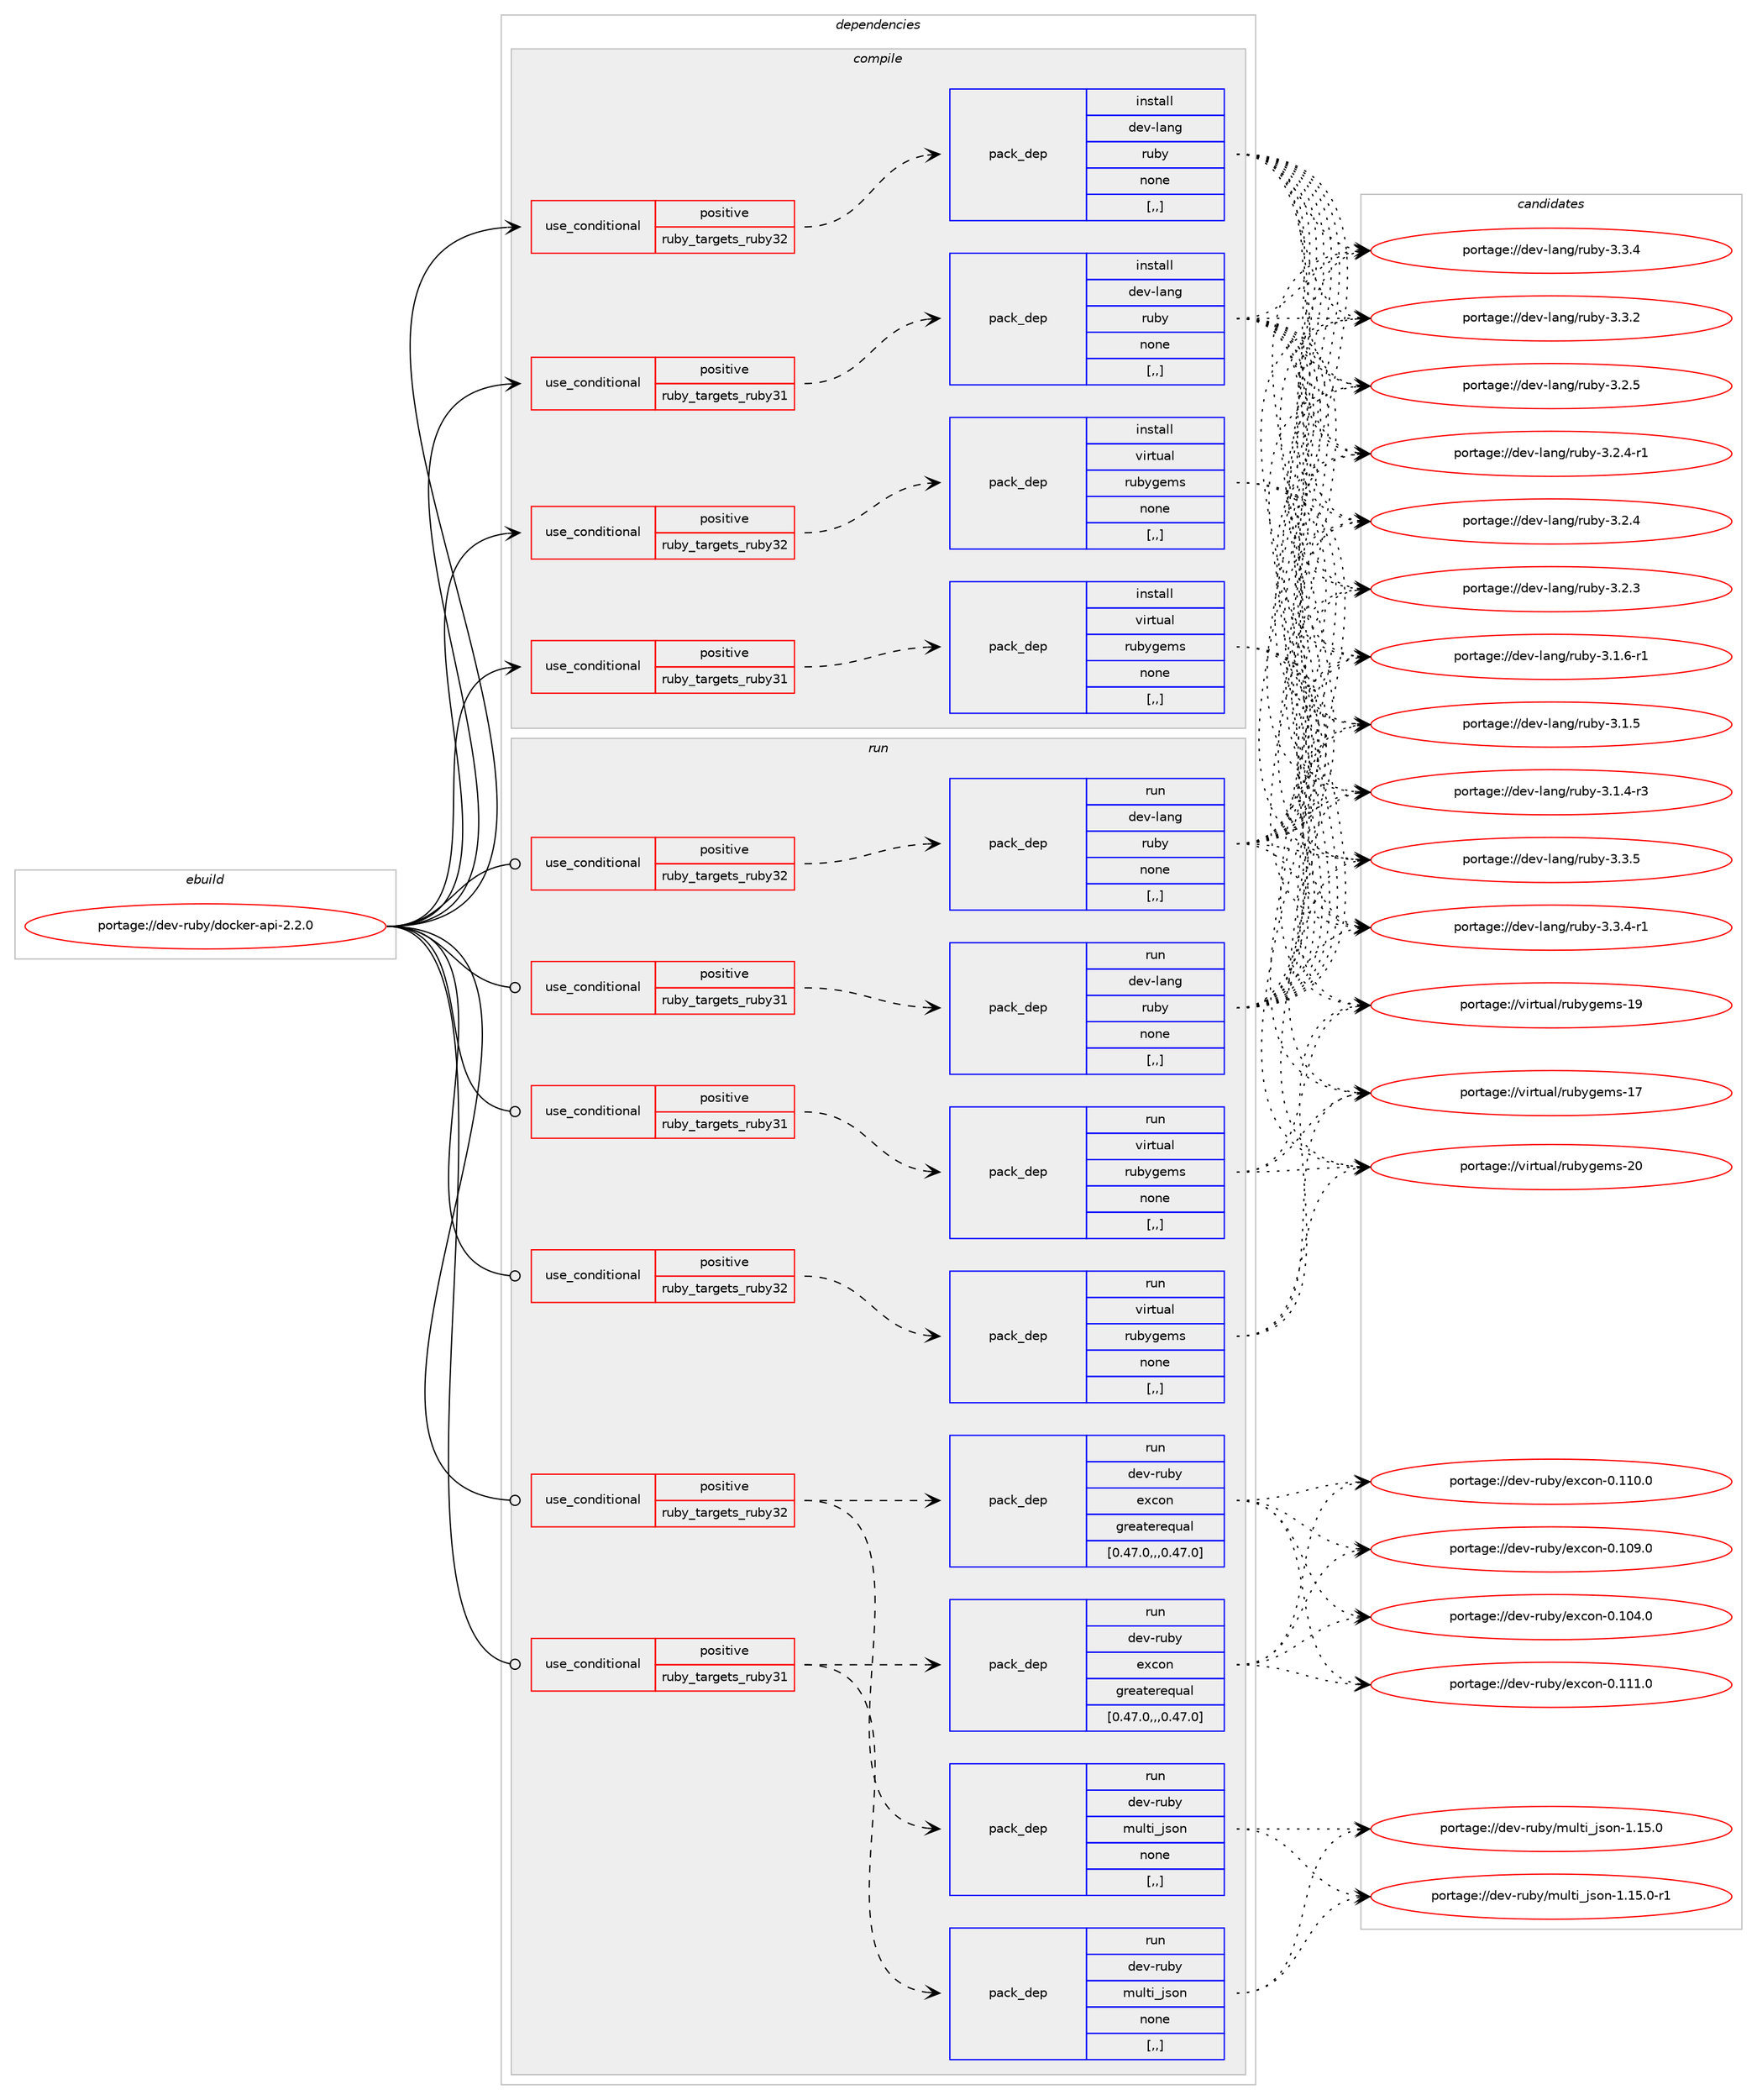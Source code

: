 digraph prolog {

# *************
# Graph options
# *************

newrank=true;
concentrate=true;
compound=true;
graph [rankdir=LR,fontname=Helvetica,fontsize=10,ranksep=1.5];#, ranksep=2.5, nodesep=0.2];
edge  [arrowhead=vee];
node  [fontname=Helvetica,fontsize=10];

# **********
# The ebuild
# **********

subgraph cluster_leftcol {
color=gray;
label=<<i>ebuild</i>>;
id [label="portage://dev-ruby/docker-api-2.2.0", color=red, width=4, href="../dev-ruby/docker-api-2.2.0.svg"];
}

# ****************
# The dependencies
# ****************

subgraph cluster_midcol {
color=gray;
label=<<i>dependencies</i>>;
subgraph cluster_compile {
fillcolor="#eeeeee";
style=filled;
label=<<i>compile</i>>;
subgraph cond177552 {
dependency677233 [label=<<TABLE BORDER="0" CELLBORDER="1" CELLSPACING="0" CELLPADDING="4"><TR><TD ROWSPAN="3" CELLPADDING="10">use_conditional</TD></TR><TR><TD>positive</TD></TR><TR><TD>ruby_targets_ruby31</TD></TR></TABLE>>, shape=none, color=red];
subgraph pack494790 {
dependency677234 [label=<<TABLE BORDER="0" CELLBORDER="1" CELLSPACING="0" CELLPADDING="4" WIDTH="220"><TR><TD ROWSPAN="6" CELLPADDING="30">pack_dep</TD></TR><TR><TD WIDTH="110">install</TD></TR><TR><TD>dev-lang</TD></TR><TR><TD>ruby</TD></TR><TR><TD>none</TD></TR><TR><TD>[,,]</TD></TR></TABLE>>, shape=none, color=blue];
}
dependency677233:e -> dependency677234:w [weight=20,style="dashed",arrowhead="vee"];
}
id:e -> dependency677233:w [weight=20,style="solid",arrowhead="vee"];
subgraph cond177553 {
dependency677235 [label=<<TABLE BORDER="0" CELLBORDER="1" CELLSPACING="0" CELLPADDING="4"><TR><TD ROWSPAN="3" CELLPADDING="10">use_conditional</TD></TR><TR><TD>positive</TD></TR><TR><TD>ruby_targets_ruby31</TD></TR></TABLE>>, shape=none, color=red];
subgraph pack494791 {
dependency677236 [label=<<TABLE BORDER="0" CELLBORDER="1" CELLSPACING="0" CELLPADDING="4" WIDTH="220"><TR><TD ROWSPAN="6" CELLPADDING="30">pack_dep</TD></TR><TR><TD WIDTH="110">install</TD></TR><TR><TD>virtual</TD></TR><TR><TD>rubygems</TD></TR><TR><TD>none</TD></TR><TR><TD>[,,]</TD></TR></TABLE>>, shape=none, color=blue];
}
dependency677235:e -> dependency677236:w [weight=20,style="dashed",arrowhead="vee"];
}
id:e -> dependency677235:w [weight=20,style="solid",arrowhead="vee"];
subgraph cond177554 {
dependency677237 [label=<<TABLE BORDER="0" CELLBORDER="1" CELLSPACING="0" CELLPADDING="4"><TR><TD ROWSPAN="3" CELLPADDING="10">use_conditional</TD></TR><TR><TD>positive</TD></TR><TR><TD>ruby_targets_ruby32</TD></TR></TABLE>>, shape=none, color=red];
subgraph pack494792 {
dependency677238 [label=<<TABLE BORDER="0" CELLBORDER="1" CELLSPACING="0" CELLPADDING="4" WIDTH="220"><TR><TD ROWSPAN="6" CELLPADDING="30">pack_dep</TD></TR><TR><TD WIDTH="110">install</TD></TR><TR><TD>dev-lang</TD></TR><TR><TD>ruby</TD></TR><TR><TD>none</TD></TR><TR><TD>[,,]</TD></TR></TABLE>>, shape=none, color=blue];
}
dependency677237:e -> dependency677238:w [weight=20,style="dashed",arrowhead="vee"];
}
id:e -> dependency677237:w [weight=20,style="solid",arrowhead="vee"];
subgraph cond177555 {
dependency677239 [label=<<TABLE BORDER="0" CELLBORDER="1" CELLSPACING="0" CELLPADDING="4"><TR><TD ROWSPAN="3" CELLPADDING="10">use_conditional</TD></TR><TR><TD>positive</TD></TR><TR><TD>ruby_targets_ruby32</TD></TR></TABLE>>, shape=none, color=red];
subgraph pack494793 {
dependency677240 [label=<<TABLE BORDER="0" CELLBORDER="1" CELLSPACING="0" CELLPADDING="4" WIDTH="220"><TR><TD ROWSPAN="6" CELLPADDING="30">pack_dep</TD></TR><TR><TD WIDTH="110">install</TD></TR><TR><TD>virtual</TD></TR><TR><TD>rubygems</TD></TR><TR><TD>none</TD></TR><TR><TD>[,,]</TD></TR></TABLE>>, shape=none, color=blue];
}
dependency677239:e -> dependency677240:w [weight=20,style="dashed",arrowhead="vee"];
}
id:e -> dependency677239:w [weight=20,style="solid",arrowhead="vee"];
}
subgraph cluster_compileandrun {
fillcolor="#eeeeee";
style=filled;
label=<<i>compile and run</i>>;
}
subgraph cluster_run {
fillcolor="#eeeeee";
style=filled;
label=<<i>run</i>>;
subgraph cond177556 {
dependency677241 [label=<<TABLE BORDER="0" CELLBORDER="1" CELLSPACING="0" CELLPADDING="4"><TR><TD ROWSPAN="3" CELLPADDING="10">use_conditional</TD></TR><TR><TD>positive</TD></TR><TR><TD>ruby_targets_ruby31</TD></TR></TABLE>>, shape=none, color=red];
subgraph pack494794 {
dependency677242 [label=<<TABLE BORDER="0" CELLBORDER="1" CELLSPACING="0" CELLPADDING="4" WIDTH="220"><TR><TD ROWSPAN="6" CELLPADDING="30">pack_dep</TD></TR><TR><TD WIDTH="110">run</TD></TR><TR><TD>dev-lang</TD></TR><TR><TD>ruby</TD></TR><TR><TD>none</TD></TR><TR><TD>[,,]</TD></TR></TABLE>>, shape=none, color=blue];
}
dependency677241:e -> dependency677242:w [weight=20,style="dashed",arrowhead="vee"];
}
id:e -> dependency677241:w [weight=20,style="solid",arrowhead="odot"];
subgraph cond177557 {
dependency677243 [label=<<TABLE BORDER="0" CELLBORDER="1" CELLSPACING="0" CELLPADDING="4"><TR><TD ROWSPAN="3" CELLPADDING="10">use_conditional</TD></TR><TR><TD>positive</TD></TR><TR><TD>ruby_targets_ruby31</TD></TR></TABLE>>, shape=none, color=red];
subgraph pack494795 {
dependency677244 [label=<<TABLE BORDER="0" CELLBORDER="1" CELLSPACING="0" CELLPADDING="4" WIDTH="220"><TR><TD ROWSPAN="6" CELLPADDING="30">pack_dep</TD></TR><TR><TD WIDTH="110">run</TD></TR><TR><TD>dev-ruby</TD></TR><TR><TD>excon</TD></TR><TR><TD>greaterequal</TD></TR><TR><TD>[0.47.0,,,0.47.0]</TD></TR></TABLE>>, shape=none, color=blue];
}
dependency677243:e -> dependency677244:w [weight=20,style="dashed",arrowhead="vee"];
subgraph pack494796 {
dependency677245 [label=<<TABLE BORDER="0" CELLBORDER="1" CELLSPACING="0" CELLPADDING="4" WIDTH="220"><TR><TD ROWSPAN="6" CELLPADDING="30">pack_dep</TD></TR><TR><TD WIDTH="110">run</TD></TR><TR><TD>dev-ruby</TD></TR><TR><TD>multi_json</TD></TR><TR><TD>none</TD></TR><TR><TD>[,,]</TD></TR></TABLE>>, shape=none, color=blue];
}
dependency677243:e -> dependency677245:w [weight=20,style="dashed",arrowhead="vee"];
}
id:e -> dependency677243:w [weight=20,style="solid",arrowhead="odot"];
subgraph cond177558 {
dependency677246 [label=<<TABLE BORDER="0" CELLBORDER="1" CELLSPACING="0" CELLPADDING="4"><TR><TD ROWSPAN="3" CELLPADDING="10">use_conditional</TD></TR><TR><TD>positive</TD></TR><TR><TD>ruby_targets_ruby31</TD></TR></TABLE>>, shape=none, color=red];
subgraph pack494797 {
dependency677247 [label=<<TABLE BORDER="0" CELLBORDER="1" CELLSPACING="0" CELLPADDING="4" WIDTH="220"><TR><TD ROWSPAN="6" CELLPADDING="30">pack_dep</TD></TR><TR><TD WIDTH="110">run</TD></TR><TR><TD>virtual</TD></TR><TR><TD>rubygems</TD></TR><TR><TD>none</TD></TR><TR><TD>[,,]</TD></TR></TABLE>>, shape=none, color=blue];
}
dependency677246:e -> dependency677247:w [weight=20,style="dashed",arrowhead="vee"];
}
id:e -> dependency677246:w [weight=20,style="solid",arrowhead="odot"];
subgraph cond177559 {
dependency677248 [label=<<TABLE BORDER="0" CELLBORDER="1" CELLSPACING="0" CELLPADDING="4"><TR><TD ROWSPAN="3" CELLPADDING="10">use_conditional</TD></TR><TR><TD>positive</TD></TR><TR><TD>ruby_targets_ruby32</TD></TR></TABLE>>, shape=none, color=red];
subgraph pack494798 {
dependency677249 [label=<<TABLE BORDER="0" CELLBORDER="1" CELLSPACING="0" CELLPADDING="4" WIDTH="220"><TR><TD ROWSPAN="6" CELLPADDING="30">pack_dep</TD></TR><TR><TD WIDTH="110">run</TD></TR><TR><TD>dev-lang</TD></TR><TR><TD>ruby</TD></TR><TR><TD>none</TD></TR><TR><TD>[,,]</TD></TR></TABLE>>, shape=none, color=blue];
}
dependency677248:e -> dependency677249:w [weight=20,style="dashed",arrowhead="vee"];
}
id:e -> dependency677248:w [weight=20,style="solid",arrowhead="odot"];
subgraph cond177560 {
dependency677250 [label=<<TABLE BORDER="0" CELLBORDER="1" CELLSPACING="0" CELLPADDING="4"><TR><TD ROWSPAN="3" CELLPADDING="10">use_conditional</TD></TR><TR><TD>positive</TD></TR><TR><TD>ruby_targets_ruby32</TD></TR></TABLE>>, shape=none, color=red];
subgraph pack494799 {
dependency677251 [label=<<TABLE BORDER="0" CELLBORDER="1" CELLSPACING="0" CELLPADDING="4" WIDTH="220"><TR><TD ROWSPAN="6" CELLPADDING="30">pack_dep</TD></TR><TR><TD WIDTH="110">run</TD></TR><TR><TD>dev-ruby</TD></TR><TR><TD>excon</TD></TR><TR><TD>greaterequal</TD></TR><TR><TD>[0.47.0,,,0.47.0]</TD></TR></TABLE>>, shape=none, color=blue];
}
dependency677250:e -> dependency677251:w [weight=20,style="dashed",arrowhead="vee"];
subgraph pack494800 {
dependency677252 [label=<<TABLE BORDER="0" CELLBORDER="1" CELLSPACING="0" CELLPADDING="4" WIDTH="220"><TR><TD ROWSPAN="6" CELLPADDING="30">pack_dep</TD></TR><TR><TD WIDTH="110">run</TD></TR><TR><TD>dev-ruby</TD></TR><TR><TD>multi_json</TD></TR><TR><TD>none</TD></TR><TR><TD>[,,]</TD></TR></TABLE>>, shape=none, color=blue];
}
dependency677250:e -> dependency677252:w [weight=20,style="dashed",arrowhead="vee"];
}
id:e -> dependency677250:w [weight=20,style="solid",arrowhead="odot"];
subgraph cond177561 {
dependency677253 [label=<<TABLE BORDER="0" CELLBORDER="1" CELLSPACING="0" CELLPADDING="4"><TR><TD ROWSPAN="3" CELLPADDING="10">use_conditional</TD></TR><TR><TD>positive</TD></TR><TR><TD>ruby_targets_ruby32</TD></TR></TABLE>>, shape=none, color=red];
subgraph pack494801 {
dependency677254 [label=<<TABLE BORDER="0" CELLBORDER="1" CELLSPACING="0" CELLPADDING="4" WIDTH="220"><TR><TD ROWSPAN="6" CELLPADDING="30">pack_dep</TD></TR><TR><TD WIDTH="110">run</TD></TR><TR><TD>virtual</TD></TR><TR><TD>rubygems</TD></TR><TR><TD>none</TD></TR><TR><TD>[,,]</TD></TR></TABLE>>, shape=none, color=blue];
}
dependency677253:e -> dependency677254:w [weight=20,style="dashed",arrowhead="vee"];
}
id:e -> dependency677253:w [weight=20,style="solid",arrowhead="odot"];
}
}

# **************
# The candidates
# **************

subgraph cluster_choices {
rank=same;
color=gray;
label=<<i>candidates</i>>;

subgraph choice494790 {
color=black;
nodesep=1;
choice10010111845108971101034711411798121455146514653 [label="portage://dev-lang/ruby-3.3.5", color=red, width=4,href="../dev-lang/ruby-3.3.5.svg"];
choice100101118451089711010347114117981214551465146524511449 [label="portage://dev-lang/ruby-3.3.4-r1", color=red, width=4,href="../dev-lang/ruby-3.3.4-r1.svg"];
choice10010111845108971101034711411798121455146514652 [label="portage://dev-lang/ruby-3.3.4", color=red, width=4,href="../dev-lang/ruby-3.3.4.svg"];
choice10010111845108971101034711411798121455146514650 [label="portage://dev-lang/ruby-3.3.2", color=red, width=4,href="../dev-lang/ruby-3.3.2.svg"];
choice10010111845108971101034711411798121455146504653 [label="portage://dev-lang/ruby-3.2.5", color=red, width=4,href="../dev-lang/ruby-3.2.5.svg"];
choice100101118451089711010347114117981214551465046524511449 [label="portage://dev-lang/ruby-3.2.4-r1", color=red, width=4,href="../dev-lang/ruby-3.2.4-r1.svg"];
choice10010111845108971101034711411798121455146504652 [label="portage://dev-lang/ruby-3.2.4", color=red, width=4,href="../dev-lang/ruby-3.2.4.svg"];
choice10010111845108971101034711411798121455146504651 [label="portage://dev-lang/ruby-3.2.3", color=red, width=4,href="../dev-lang/ruby-3.2.3.svg"];
choice100101118451089711010347114117981214551464946544511449 [label="portage://dev-lang/ruby-3.1.6-r1", color=red, width=4,href="../dev-lang/ruby-3.1.6-r1.svg"];
choice10010111845108971101034711411798121455146494653 [label="portage://dev-lang/ruby-3.1.5", color=red, width=4,href="../dev-lang/ruby-3.1.5.svg"];
choice100101118451089711010347114117981214551464946524511451 [label="portage://dev-lang/ruby-3.1.4-r3", color=red, width=4,href="../dev-lang/ruby-3.1.4-r3.svg"];
dependency677234:e -> choice10010111845108971101034711411798121455146514653:w [style=dotted,weight="100"];
dependency677234:e -> choice100101118451089711010347114117981214551465146524511449:w [style=dotted,weight="100"];
dependency677234:e -> choice10010111845108971101034711411798121455146514652:w [style=dotted,weight="100"];
dependency677234:e -> choice10010111845108971101034711411798121455146514650:w [style=dotted,weight="100"];
dependency677234:e -> choice10010111845108971101034711411798121455146504653:w [style=dotted,weight="100"];
dependency677234:e -> choice100101118451089711010347114117981214551465046524511449:w [style=dotted,weight="100"];
dependency677234:e -> choice10010111845108971101034711411798121455146504652:w [style=dotted,weight="100"];
dependency677234:e -> choice10010111845108971101034711411798121455146504651:w [style=dotted,weight="100"];
dependency677234:e -> choice100101118451089711010347114117981214551464946544511449:w [style=dotted,weight="100"];
dependency677234:e -> choice10010111845108971101034711411798121455146494653:w [style=dotted,weight="100"];
dependency677234:e -> choice100101118451089711010347114117981214551464946524511451:w [style=dotted,weight="100"];
}
subgraph choice494791 {
color=black;
nodesep=1;
choice118105114116117971084711411798121103101109115455048 [label="portage://virtual/rubygems-20", color=red, width=4,href="../virtual/rubygems-20.svg"];
choice118105114116117971084711411798121103101109115454957 [label="portage://virtual/rubygems-19", color=red, width=4,href="../virtual/rubygems-19.svg"];
choice118105114116117971084711411798121103101109115454955 [label="portage://virtual/rubygems-17", color=red, width=4,href="../virtual/rubygems-17.svg"];
dependency677236:e -> choice118105114116117971084711411798121103101109115455048:w [style=dotted,weight="100"];
dependency677236:e -> choice118105114116117971084711411798121103101109115454957:w [style=dotted,weight="100"];
dependency677236:e -> choice118105114116117971084711411798121103101109115454955:w [style=dotted,weight="100"];
}
subgraph choice494792 {
color=black;
nodesep=1;
choice10010111845108971101034711411798121455146514653 [label="portage://dev-lang/ruby-3.3.5", color=red, width=4,href="../dev-lang/ruby-3.3.5.svg"];
choice100101118451089711010347114117981214551465146524511449 [label="portage://dev-lang/ruby-3.3.4-r1", color=red, width=4,href="../dev-lang/ruby-3.3.4-r1.svg"];
choice10010111845108971101034711411798121455146514652 [label="portage://dev-lang/ruby-3.3.4", color=red, width=4,href="../dev-lang/ruby-3.3.4.svg"];
choice10010111845108971101034711411798121455146514650 [label="portage://dev-lang/ruby-3.3.2", color=red, width=4,href="../dev-lang/ruby-3.3.2.svg"];
choice10010111845108971101034711411798121455146504653 [label="portage://dev-lang/ruby-3.2.5", color=red, width=4,href="../dev-lang/ruby-3.2.5.svg"];
choice100101118451089711010347114117981214551465046524511449 [label="portage://dev-lang/ruby-3.2.4-r1", color=red, width=4,href="../dev-lang/ruby-3.2.4-r1.svg"];
choice10010111845108971101034711411798121455146504652 [label="portage://dev-lang/ruby-3.2.4", color=red, width=4,href="../dev-lang/ruby-3.2.4.svg"];
choice10010111845108971101034711411798121455146504651 [label="portage://dev-lang/ruby-3.2.3", color=red, width=4,href="../dev-lang/ruby-3.2.3.svg"];
choice100101118451089711010347114117981214551464946544511449 [label="portage://dev-lang/ruby-3.1.6-r1", color=red, width=4,href="../dev-lang/ruby-3.1.6-r1.svg"];
choice10010111845108971101034711411798121455146494653 [label="portage://dev-lang/ruby-3.1.5", color=red, width=4,href="../dev-lang/ruby-3.1.5.svg"];
choice100101118451089711010347114117981214551464946524511451 [label="portage://dev-lang/ruby-3.1.4-r3", color=red, width=4,href="../dev-lang/ruby-3.1.4-r3.svg"];
dependency677238:e -> choice10010111845108971101034711411798121455146514653:w [style=dotted,weight="100"];
dependency677238:e -> choice100101118451089711010347114117981214551465146524511449:w [style=dotted,weight="100"];
dependency677238:e -> choice10010111845108971101034711411798121455146514652:w [style=dotted,weight="100"];
dependency677238:e -> choice10010111845108971101034711411798121455146514650:w [style=dotted,weight="100"];
dependency677238:e -> choice10010111845108971101034711411798121455146504653:w [style=dotted,weight="100"];
dependency677238:e -> choice100101118451089711010347114117981214551465046524511449:w [style=dotted,weight="100"];
dependency677238:e -> choice10010111845108971101034711411798121455146504652:w [style=dotted,weight="100"];
dependency677238:e -> choice10010111845108971101034711411798121455146504651:w [style=dotted,weight="100"];
dependency677238:e -> choice100101118451089711010347114117981214551464946544511449:w [style=dotted,weight="100"];
dependency677238:e -> choice10010111845108971101034711411798121455146494653:w [style=dotted,weight="100"];
dependency677238:e -> choice100101118451089711010347114117981214551464946524511451:w [style=dotted,weight="100"];
}
subgraph choice494793 {
color=black;
nodesep=1;
choice118105114116117971084711411798121103101109115455048 [label="portage://virtual/rubygems-20", color=red, width=4,href="../virtual/rubygems-20.svg"];
choice118105114116117971084711411798121103101109115454957 [label="portage://virtual/rubygems-19", color=red, width=4,href="../virtual/rubygems-19.svg"];
choice118105114116117971084711411798121103101109115454955 [label="portage://virtual/rubygems-17", color=red, width=4,href="../virtual/rubygems-17.svg"];
dependency677240:e -> choice118105114116117971084711411798121103101109115455048:w [style=dotted,weight="100"];
dependency677240:e -> choice118105114116117971084711411798121103101109115454957:w [style=dotted,weight="100"];
dependency677240:e -> choice118105114116117971084711411798121103101109115454955:w [style=dotted,weight="100"];
}
subgraph choice494794 {
color=black;
nodesep=1;
choice10010111845108971101034711411798121455146514653 [label="portage://dev-lang/ruby-3.3.5", color=red, width=4,href="../dev-lang/ruby-3.3.5.svg"];
choice100101118451089711010347114117981214551465146524511449 [label="portage://dev-lang/ruby-3.3.4-r1", color=red, width=4,href="../dev-lang/ruby-3.3.4-r1.svg"];
choice10010111845108971101034711411798121455146514652 [label="portage://dev-lang/ruby-3.3.4", color=red, width=4,href="../dev-lang/ruby-3.3.4.svg"];
choice10010111845108971101034711411798121455146514650 [label="portage://dev-lang/ruby-3.3.2", color=red, width=4,href="../dev-lang/ruby-3.3.2.svg"];
choice10010111845108971101034711411798121455146504653 [label="portage://dev-lang/ruby-3.2.5", color=red, width=4,href="../dev-lang/ruby-3.2.5.svg"];
choice100101118451089711010347114117981214551465046524511449 [label="portage://dev-lang/ruby-3.2.4-r1", color=red, width=4,href="../dev-lang/ruby-3.2.4-r1.svg"];
choice10010111845108971101034711411798121455146504652 [label="portage://dev-lang/ruby-3.2.4", color=red, width=4,href="../dev-lang/ruby-3.2.4.svg"];
choice10010111845108971101034711411798121455146504651 [label="portage://dev-lang/ruby-3.2.3", color=red, width=4,href="../dev-lang/ruby-3.2.3.svg"];
choice100101118451089711010347114117981214551464946544511449 [label="portage://dev-lang/ruby-3.1.6-r1", color=red, width=4,href="../dev-lang/ruby-3.1.6-r1.svg"];
choice10010111845108971101034711411798121455146494653 [label="portage://dev-lang/ruby-3.1.5", color=red, width=4,href="../dev-lang/ruby-3.1.5.svg"];
choice100101118451089711010347114117981214551464946524511451 [label="portage://dev-lang/ruby-3.1.4-r3", color=red, width=4,href="../dev-lang/ruby-3.1.4-r3.svg"];
dependency677242:e -> choice10010111845108971101034711411798121455146514653:w [style=dotted,weight="100"];
dependency677242:e -> choice100101118451089711010347114117981214551465146524511449:w [style=dotted,weight="100"];
dependency677242:e -> choice10010111845108971101034711411798121455146514652:w [style=dotted,weight="100"];
dependency677242:e -> choice10010111845108971101034711411798121455146514650:w [style=dotted,weight="100"];
dependency677242:e -> choice10010111845108971101034711411798121455146504653:w [style=dotted,weight="100"];
dependency677242:e -> choice100101118451089711010347114117981214551465046524511449:w [style=dotted,weight="100"];
dependency677242:e -> choice10010111845108971101034711411798121455146504652:w [style=dotted,weight="100"];
dependency677242:e -> choice10010111845108971101034711411798121455146504651:w [style=dotted,weight="100"];
dependency677242:e -> choice100101118451089711010347114117981214551464946544511449:w [style=dotted,weight="100"];
dependency677242:e -> choice10010111845108971101034711411798121455146494653:w [style=dotted,weight="100"];
dependency677242:e -> choice100101118451089711010347114117981214551464946524511451:w [style=dotted,weight="100"];
}
subgraph choice494795 {
color=black;
nodesep=1;
choice100101118451141179812147101120991111104548464949494648 [label="portage://dev-ruby/excon-0.111.0", color=red, width=4,href="../dev-ruby/excon-0.111.0.svg"];
choice100101118451141179812147101120991111104548464949484648 [label="portage://dev-ruby/excon-0.110.0", color=red, width=4,href="../dev-ruby/excon-0.110.0.svg"];
choice100101118451141179812147101120991111104548464948574648 [label="portage://dev-ruby/excon-0.109.0", color=red, width=4,href="../dev-ruby/excon-0.109.0.svg"];
choice100101118451141179812147101120991111104548464948524648 [label="portage://dev-ruby/excon-0.104.0", color=red, width=4,href="../dev-ruby/excon-0.104.0.svg"];
dependency677244:e -> choice100101118451141179812147101120991111104548464949494648:w [style=dotted,weight="100"];
dependency677244:e -> choice100101118451141179812147101120991111104548464949484648:w [style=dotted,weight="100"];
dependency677244:e -> choice100101118451141179812147101120991111104548464948574648:w [style=dotted,weight="100"];
dependency677244:e -> choice100101118451141179812147101120991111104548464948524648:w [style=dotted,weight="100"];
}
subgraph choice494796 {
color=black;
nodesep=1;
choice10010111845114117981214710911710811610595106115111110454946495346484511449 [label="portage://dev-ruby/multi_json-1.15.0-r1", color=red, width=4,href="../dev-ruby/multi_json-1.15.0-r1.svg"];
choice1001011184511411798121471091171081161059510611511111045494649534648 [label="portage://dev-ruby/multi_json-1.15.0", color=red, width=4,href="../dev-ruby/multi_json-1.15.0.svg"];
dependency677245:e -> choice10010111845114117981214710911710811610595106115111110454946495346484511449:w [style=dotted,weight="100"];
dependency677245:e -> choice1001011184511411798121471091171081161059510611511111045494649534648:w [style=dotted,weight="100"];
}
subgraph choice494797 {
color=black;
nodesep=1;
choice118105114116117971084711411798121103101109115455048 [label="portage://virtual/rubygems-20", color=red, width=4,href="../virtual/rubygems-20.svg"];
choice118105114116117971084711411798121103101109115454957 [label="portage://virtual/rubygems-19", color=red, width=4,href="../virtual/rubygems-19.svg"];
choice118105114116117971084711411798121103101109115454955 [label="portage://virtual/rubygems-17", color=red, width=4,href="../virtual/rubygems-17.svg"];
dependency677247:e -> choice118105114116117971084711411798121103101109115455048:w [style=dotted,weight="100"];
dependency677247:e -> choice118105114116117971084711411798121103101109115454957:w [style=dotted,weight="100"];
dependency677247:e -> choice118105114116117971084711411798121103101109115454955:w [style=dotted,weight="100"];
}
subgraph choice494798 {
color=black;
nodesep=1;
choice10010111845108971101034711411798121455146514653 [label="portage://dev-lang/ruby-3.3.5", color=red, width=4,href="../dev-lang/ruby-3.3.5.svg"];
choice100101118451089711010347114117981214551465146524511449 [label="portage://dev-lang/ruby-3.3.4-r1", color=red, width=4,href="../dev-lang/ruby-3.3.4-r1.svg"];
choice10010111845108971101034711411798121455146514652 [label="portage://dev-lang/ruby-3.3.4", color=red, width=4,href="../dev-lang/ruby-3.3.4.svg"];
choice10010111845108971101034711411798121455146514650 [label="portage://dev-lang/ruby-3.3.2", color=red, width=4,href="../dev-lang/ruby-3.3.2.svg"];
choice10010111845108971101034711411798121455146504653 [label="portage://dev-lang/ruby-3.2.5", color=red, width=4,href="../dev-lang/ruby-3.2.5.svg"];
choice100101118451089711010347114117981214551465046524511449 [label="portage://dev-lang/ruby-3.2.4-r1", color=red, width=4,href="../dev-lang/ruby-3.2.4-r1.svg"];
choice10010111845108971101034711411798121455146504652 [label="portage://dev-lang/ruby-3.2.4", color=red, width=4,href="../dev-lang/ruby-3.2.4.svg"];
choice10010111845108971101034711411798121455146504651 [label="portage://dev-lang/ruby-3.2.3", color=red, width=4,href="../dev-lang/ruby-3.2.3.svg"];
choice100101118451089711010347114117981214551464946544511449 [label="portage://dev-lang/ruby-3.1.6-r1", color=red, width=4,href="../dev-lang/ruby-3.1.6-r1.svg"];
choice10010111845108971101034711411798121455146494653 [label="portage://dev-lang/ruby-3.1.5", color=red, width=4,href="../dev-lang/ruby-3.1.5.svg"];
choice100101118451089711010347114117981214551464946524511451 [label="portage://dev-lang/ruby-3.1.4-r3", color=red, width=4,href="../dev-lang/ruby-3.1.4-r3.svg"];
dependency677249:e -> choice10010111845108971101034711411798121455146514653:w [style=dotted,weight="100"];
dependency677249:e -> choice100101118451089711010347114117981214551465146524511449:w [style=dotted,weight="100"];
dependency677249:e -> choice10010111845108971101034711411798121455146514652:w [style=dotted,weight="100"];
dependency677249:e -> choice10010111845108971101034711411798121455146514650:w [style=dotted,weight="100"];
dependency677249:e -> choice10010111845108971101034711411798121455146504653:w [style=dotted,weight="100"];
dependency677249:e -> choice100101118451089711010347114117981214551465046524511449:w [style=dotted,weight="100"];
dependency677249:e -> choice10010111845108971101034711411798121455146504652:w [style=dotted,weight="100"];
dependency677249:e -> choice10010111845108971101034711411798121455146504651:w [style=dotted,weight="100"];
dependency677249:e -> choice100101118451089711010347114117981214551464946544511449:w [style=dotted,weight="100"];
dependency677249:e -> choice10010111845108971101034711411798121455146494653:w [style=dotted,weight="100"];
dependency677249:e -> choice100101118451089711010347114117981214551464946524511451:w [style=dotted,weight="100"];
}
subgraph choice494799 {
color=black;
nodesep=1;
choice100101118451141179812147101120991111104548464949494648 [label="portage://dev-ruby/excon-0.111.0", color=red, width=4,href="../dev-ruby/excon-0.111.0.svg"];
choice100101118451141179812147101120991111104548464949484648 [label="portage://dev-ruby/excon-0.110.0", color=red, width=4,href="../dev-ruby/excon-0.110.0.svg"];
choice100101118451141179812147101120991111104548464948574648 [label="portage://dev-ruby/excon-0.109.0", color=red, width=4,href="../dev-ruby/excon-0.109.0.svg"];
choice100101118451141179812147101120991111104548464948524648 [label="portage://dev-ruby/excon-0.104.0", color=red, width=4,href="../dev-ruby/excon-0.104.0.svg"];
dependency677251:e -> choice100101118451141179812147101120991111104548464949494648:w [style=dotted,weight="100"];
dependency677251:e -> choice100101118451141179812147101120991111104548464949484648:w [style=dotted,weight="100"];
dependency677251:e -> choice100101118451141179812147101120991111104548464948574648:w [style=dotted,weight="100"];
dependency677251:e -> choice100101118451141179812147101120991111104548464948524648:w [style=dotted,weight="100"];
}
subgraph choice494800 {
color=black;
nodesep=1;
choice10010111845114117981214710911710811610595106115111110454946495346484511449 [label="portage://dev-ruby/multi_json-1.15.0-r1", color=red, width=4,href="../dev-ruby/multi_json-1.15.0-r1.svg"];
choice1001011184511411798121471091171081161059510611511111045494649534648 [label="portage://dev-ruby/multi_json-1.15.0", color=red, width=4,href="../dev-ruby/multi_json-1.15.0.svg"];
dependency677252:e -> choice10010111845114117981214710911710811610595106115111110454946495346484511449:w [style=dotted,weight="100"];
dependency677252:e -> choice1001011184511411798121471091171081161059510611511111045494649534648:w [style=dotted,weight="100"];
}
subgraph choice494801 {
color=black;
nodesep=1;
choice118105114116117971084711411798121103101109115455048 [label="portage://virtual/rubygems-20", color=red, width=4,href="../virtual/rubygems-20.svg"];
choice118105114116117971084711411798121103101109115454957 [label="portage://virtual/rubygems-19", color=red, width=4,href="../virtual/rubygems-19.svg"];
choice118105114116117971084711411798121103101109115454955 [label="portage://virtual/rubygems-17", color=red, width=4,href="../virtual/rubygems-17.svg"];
dependency677254:e -> choice118105114116117971084711411798121103101109115455048:w [style=dotted,weight="100"];
dependency677254:e -> choice118105114116117971084711411798121103101109115454957:w [style=dotted,weight="100"];
dependency677254:e -> choice118105114116117971084711411798121103101109115454955:w [style=dotted,weight="100"];
}
}

}
